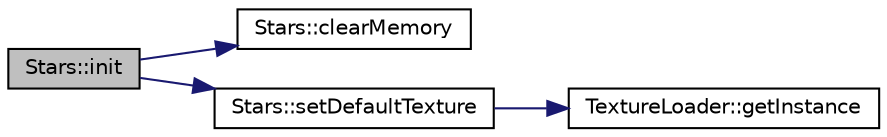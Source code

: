 digraph "Stars::init"
{
  edge [fontname="Helvetica",fontsize="10",labelfontname="Helvetica",labelfontsize="10"];
  node [fontname="Helvetica",fontsize="10",shape=record];
  rankdir="LR";
  Node1 [label="Stars::init",height=0.2,width=0.4,color="black", fillcolor="grey75", style="filled", fontcolor="black"];
  Node1 -> Node2 [color="midnightblue",fontsize="10",style="solid",fontname="Helvetica"];
  Node2 [label="Stars::clearMemory",height=0.2,width=0.4,color="black", fillcolor="white", style="filled",URL="$class_stars.html#a7c8377a806b771ffcaa9fa203b126796"];
  Node1 -> Node3 [color="midnightblue",fontsize="10",style="solid",fontname="Helvetica"];
  Node3 [label="Stars::setDefaultTexture",height=0.2,width=0.4,color="black", fillcolor="white", style="filled",URL="$class_stars.html#a452bc9ed3721c5c3e51c19fe710ef18e"];
  Node3 -> Node4 [color="midnightblue",fontsize="10",style="solid",fontname="Helvetica"];
  Node4 [label="TextureLoader::getInstance",height=0.2,width=0.4,color="black", fillcolor="white", style="filled",URL="$class_texture_loader.html#ad606fa221b1796e88e102e8d1f0cf357"];
}
